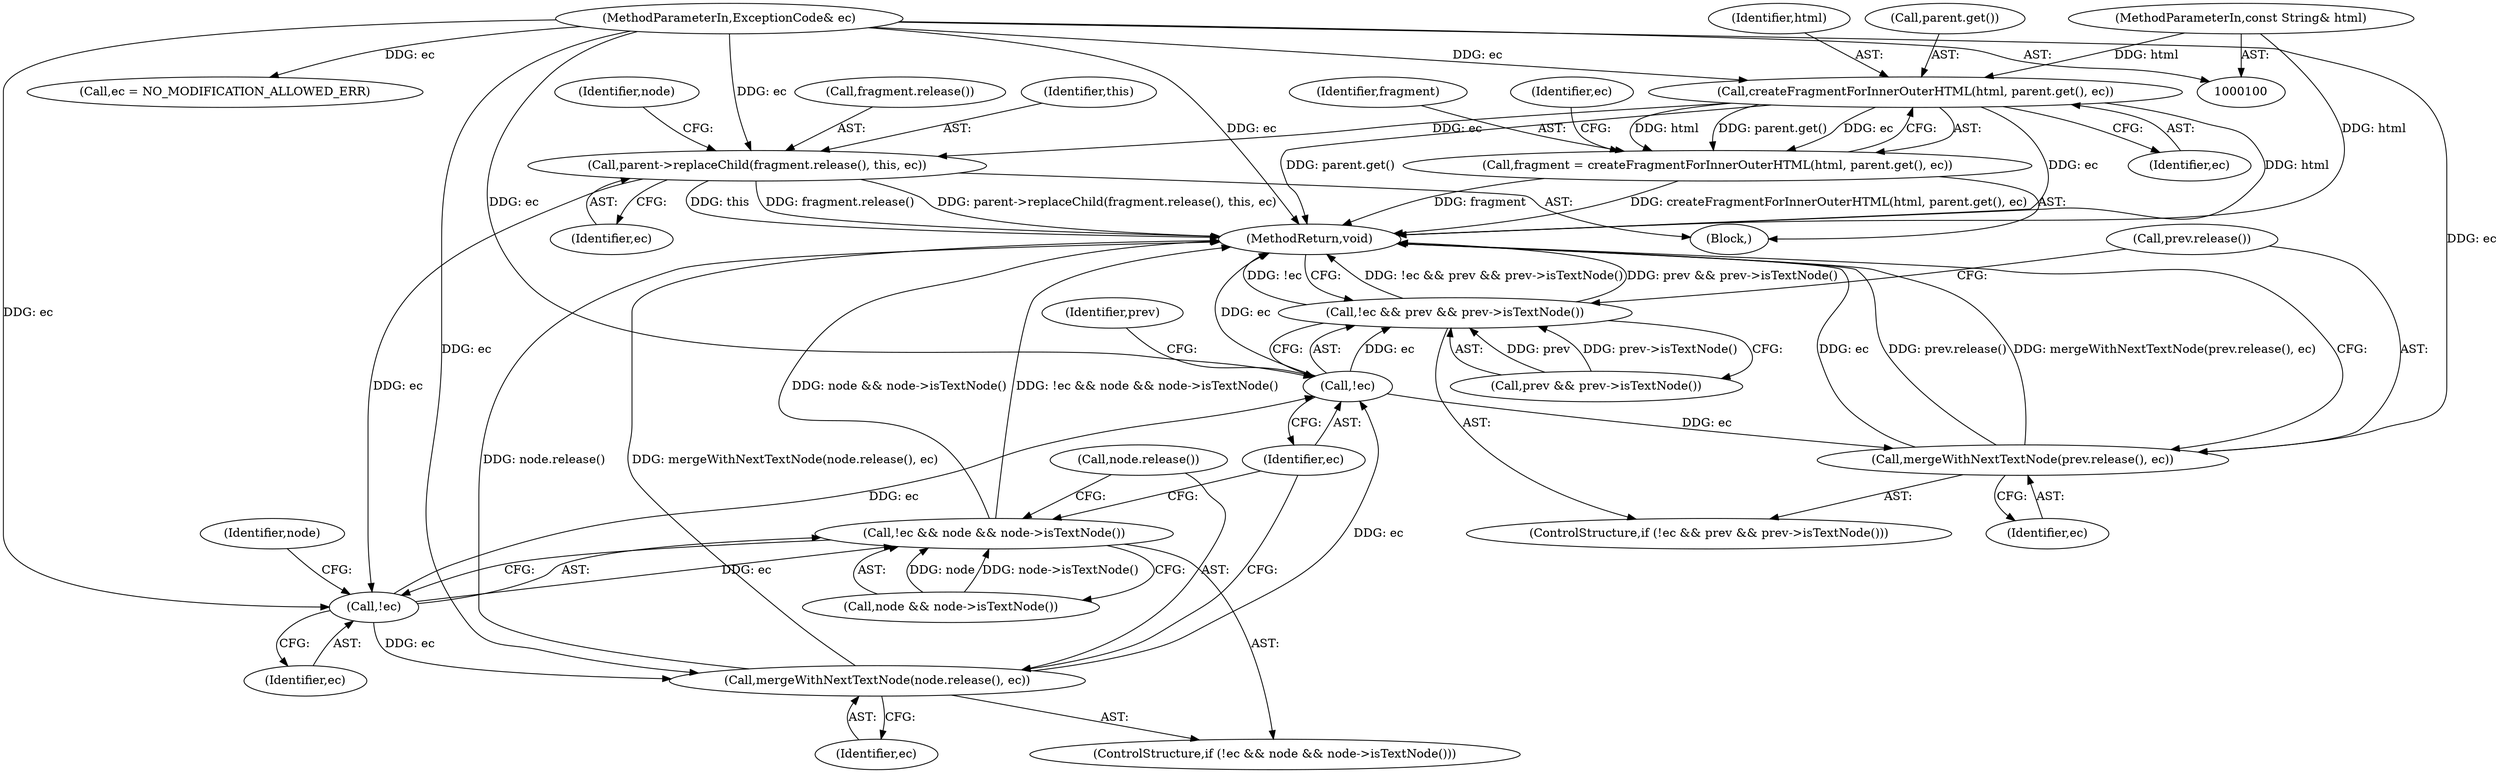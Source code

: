 digraph "0_Chrome_73edae623529f04c668268de49d00324b96166a2_7@API" {
"1000135" [label="(Call,createFragmentForInnerOuterHTML(html, parent.get(), ec))"];
"1000101" [label="(MethodParameterIn,const String& html)"];
"1000102" [label="(MethodParameterIn,ExceptionCode& ec)"];
"1000133" [label="(Call,fragment = createFragmentForInnerOuterHTML(html, parent.get(), ec))"];
"1000142" [label="(Call,parent->replaceChild(fragment.release(), this, ec))"];
"1000155" [label="(Call,!ec)"];
"1000154" [label="(Call,!ec && node && node->isTextNode())"];
"1000160" [label="(Call,mergeWithNextTextNode(node.release(), ec))"];
"1000165" [label="(Call,!ec)"];
"1000164" [label="(Call,!ec && prev && prev->isTextNode())"];
"1000170" [label="(Call,mergeWithNextTextNode(prev.release(), ec))"];
"1000137" [label="(Call,parent.get())"];
"1000170" [label="(Call,mergeWithNextTextNode(prev.release(), ec))"];
"1000166" [label="(Identifier,ec)"];
"1000158" [label="(Identifier,node)"];
"1000162" [label="(Identifier,ec)"];
"1000142" [label="(Call,parent->replaceChild(fragment.release(), this, ec))"];
"1000153" [label="(ControlStructure,if (!ec && node && node->isTextNode()))"];
"1000163" [label="(ControlStructure,if (!ec && prev && prev->isTextNode()))"];
"1000172" [label="(Identifier,ec)"];
"1000101" [label="(MethodParameterIn,const String& html)"];
"1000133" [label="(Call,fragment = createFragmentForInnerOuterHTML(html, parent.get(), ec))"];
"1000160" [label="(Call,mergeWithNextTextNode(node.release(), ec))"];
"1000164" [label="(Call,!ec && prev && prev->isTextNode())"];
"1000102" [label="(MethodParameterIn,ExceptionCode& ec)"];
"1000154" [label="(Call,!ec && node && node->isTextNode())"];
"1000161" [label="(Call,node.release())"];
"1000155" [label="(Call,!ec)"];
"1000115" [label="(Call,ec = NO_MODIFICATION_ALLOWED_ERR)"];
"1000157" [label="(Call,node && node->isTextNode())"];
"1000140" [label="(Identifier,ec)"];
"1000165" [label="(Call,!ec)"];
"1000145" [label="(Identifier,ec)"];
"1000136" [label="(Identifier,html)"];
"1000134" [label="(Identifier,fragment)"];
"1000156" [label="(Identifier,ec)"];
"1000143" [label="(Call,fragment.release())"];
"1000103" [label="(Block,)"];
"1000144" [label="(Identifier,this)"];
"1000135" [label="(Call,createFragmentForInnerOuterHTML(html, parent.get(), ec))"];
"1000167" [label="(Call,prev && prev->isTextNode())"];
"1000171" [label="(Call,prev.release())"];
"1000168" [label="(Identifier,prev)"];
"1000173" [label="(MethodReturn,void)"];
"1000138" [label="(Identifier,ec)"];
"1000148" [label="(Identifier,node)"];
"1000135" -> "1000133"  [label="AST: "];
"1000135" -> "1000138"  [label="CFG: "];
"1000136" -> "1000135"  [label="AST: "];
"1000137" -> "1000135"  [label="AST: "];
"1000138" -> "1000135"  [label="AST: "];
"1000133" -> "1000135"  [label="CFG: "];
"1000135" -> "1000173"  [label="DDG: ec"];
"1000135" -> "1000173"  [label="DDG: html"];
"1000135" -> "1000173"  [label="DDG: parent.get()"];
"1000135" -> "1000133"  [label="DDG: html"];
"1000135" -> "1000133"  [label="DDG: parent.get()"];
"1000135" -> "1000133"  [label="DDG: ec"];
"1000101" -> "1000135"  [label="DDG: html"];
"1000102" -> "1000135"  [label="DDG: ec"];
"1000135" -> "1000142"  [label="DDG: ec"];
"1000101" -> "1000100"  [label="AST: "];
"1000101" -> "1000173"  [label="DDG: html"];
"1000102" -> "1000100"  [label="AST: "];
"1000102" -> "1000173"  [label="DDG: ec"];
"1000102" -> "1000115"  [label="DDG: ec"];
"1000102" -> "1000142"  [label="DDG: ec"];
"1000102" -> "1000155"  [label="DDG: ec"];
"1000102" -> "1000160"  [label="DDG: ec"];
"1000102" -> "1000165"  [label="DDG: ec"];
"1000102" -> "1000170"  [label="DDG: ec"];
"1000133" -> "1000103"  [label="AST: "];
"1000134" -> "1000133"  [label="AST: "];
"1000140" -> "1000133"  [label="CFG: "];
"1000133" -> "1000173"  [label="DDG: fragment"];
"1000133" -> "1000173"  [label="DDG: createFragmentForInnerOuterHTML(html, parent.get(), ec)"];
"1000142" -> "1000103"  [label="AST: "];
"1000142" -> "1000145"  [label="CFG: "];
"1000143" -> "1000142"  [label="AST: "];
"1000144" -> "1000142"  [label="AST: "];
"1000145" -> "1000142"  [label="AST: "];
"1000148" -> "1000142"  [label="CFG: "];
"1000142" -> "1000173"  [label="DDG: parent->replaceChild(fragment.release(), this, ec)"];
"1000142" -> "1000173"  [label="DDG: this"];
"1000142" -> "1000173"  [label="DDG: fragment.release()"];
"1000142" -> "1000155"  [label="DDG: ec"];
"1000155" -> "1000154"  [label="AST: "];
"1000155" -> "1000156"  [label="CFG: "];
"1000156" -> "1000155"  [label="AST: "];
"1000158" -> "1000155"  [label="CFG: "];
"1000154" -> "1000155"  [label="CFG: "];
"1000155" -> "1000154"  [label="DDG: ec"];
"1000155" -> "1000160"  [label="DDG: ec"];
"1000155" -> "1000165"  [label="DDG: ec"];
"1000154" -> "1000153"  [label="AST: "];
"1000154" -> "1000157"  [label="CFG: "];
"1000157" -> "1000154"  [label="AST: "];
"1000161" -> "1000154"  [label="CFG: "];
"1000166" -> "1000154"  [label="CFG: "];
"1000154" -> "1000173"  [label="DDG: node && node->isTextNode()"];
"1000154" -> "1000173"  [label="DDG: !ec && node && node->isTextNode()"];
"1000157" -> "1000154"  [label="DDG: node"];
"1000157" -> "1000154"  [label="DDG: node->isTextNode()"];
"1000160" -> "1000153"  [label="AST: "];
"1000160" -> "1000162"  [label="CFG: "];
"1000161" -> "1000160"  [label="AST: "];
"1000162" -> "1000160"  [label="AST: "];
"1000166" -> "1000160"  [label="CFG: "];
"1000160" -> "1000173"  [label="DDG: mergeWithNextTextNode(node.release(), ec)"];
"1000160" -> "1000173"  [label="DDG: node.release()"];
"1000160" -> "1000165"  [label="DDG: ec"];
"1000165" -> "1000164"  [label="AST: "];
"1000165" -> "1000166"  [label="CFG: "];
"1000166" -> "1000165"  [label="AST: "];
"1000168" -> "1000165"  [label="CFG: "];
"1000164" -> "1000165"  [label="CFG: "];
"1000165" -> "1000173"  [label="DDG: ec"];
"1000165" -> "1000164"  [label="DDG: ec"];
"1000165" -> "1000170"  [label="DDG: ec"];
"1000164" -> "1000163"  [label="AST: "];
"1000164" -> "1000167"  [label="CFG: "];
"1000167" -> "1000164"  [label="AST: "];
"1000171" -> "1000164"  [label="CFG: "];
"1000173" -> "1000164"  [label="CFG: "];
"1000164" -> "1000173"  [label="DDG: !ec && prev && prev->isTextNode()"];
"1000164" -> "1000173"  [label="DDG: prev && prev->isTextNode()"];
"1000164" -> "1000173"  [label="DDG: !ec"];
"1000167" -> "1000164"  [label="DDG: prev"];
"1000167" -> "1000164"  [label="DDG: prev->isTextNode()"];
"1000170" -> "1000163"  [label="AST: "];
"1000170" -> "1000172"  [label="CFG: "];
"1000171" -> "1000170"  [label="AST: "];
"1000172" -> "1000170"  [label="AST: "];
"1000173" -> "1000170"  [label="CFG: "];
"1000170" -> "1000173"  [label="DDG: ec"];
"1000170" -> "1000173"  [label="DDG: prev.release()"];
"1000170" -> "1000173"  [label="DDG: mergeWithNextTextNode(prev.release(), ec)"];
}
